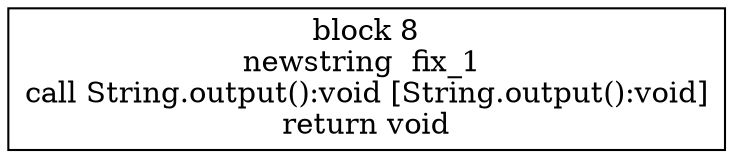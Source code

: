 digraph "TestModProg_Fixture[fixture0]" {
size = "11,7.5";
codeblock_8 [ shape = box, label = "block 8\nnewstring  fix_1 \ncall String.output():void [String.output():void]\nreturn void"];
}